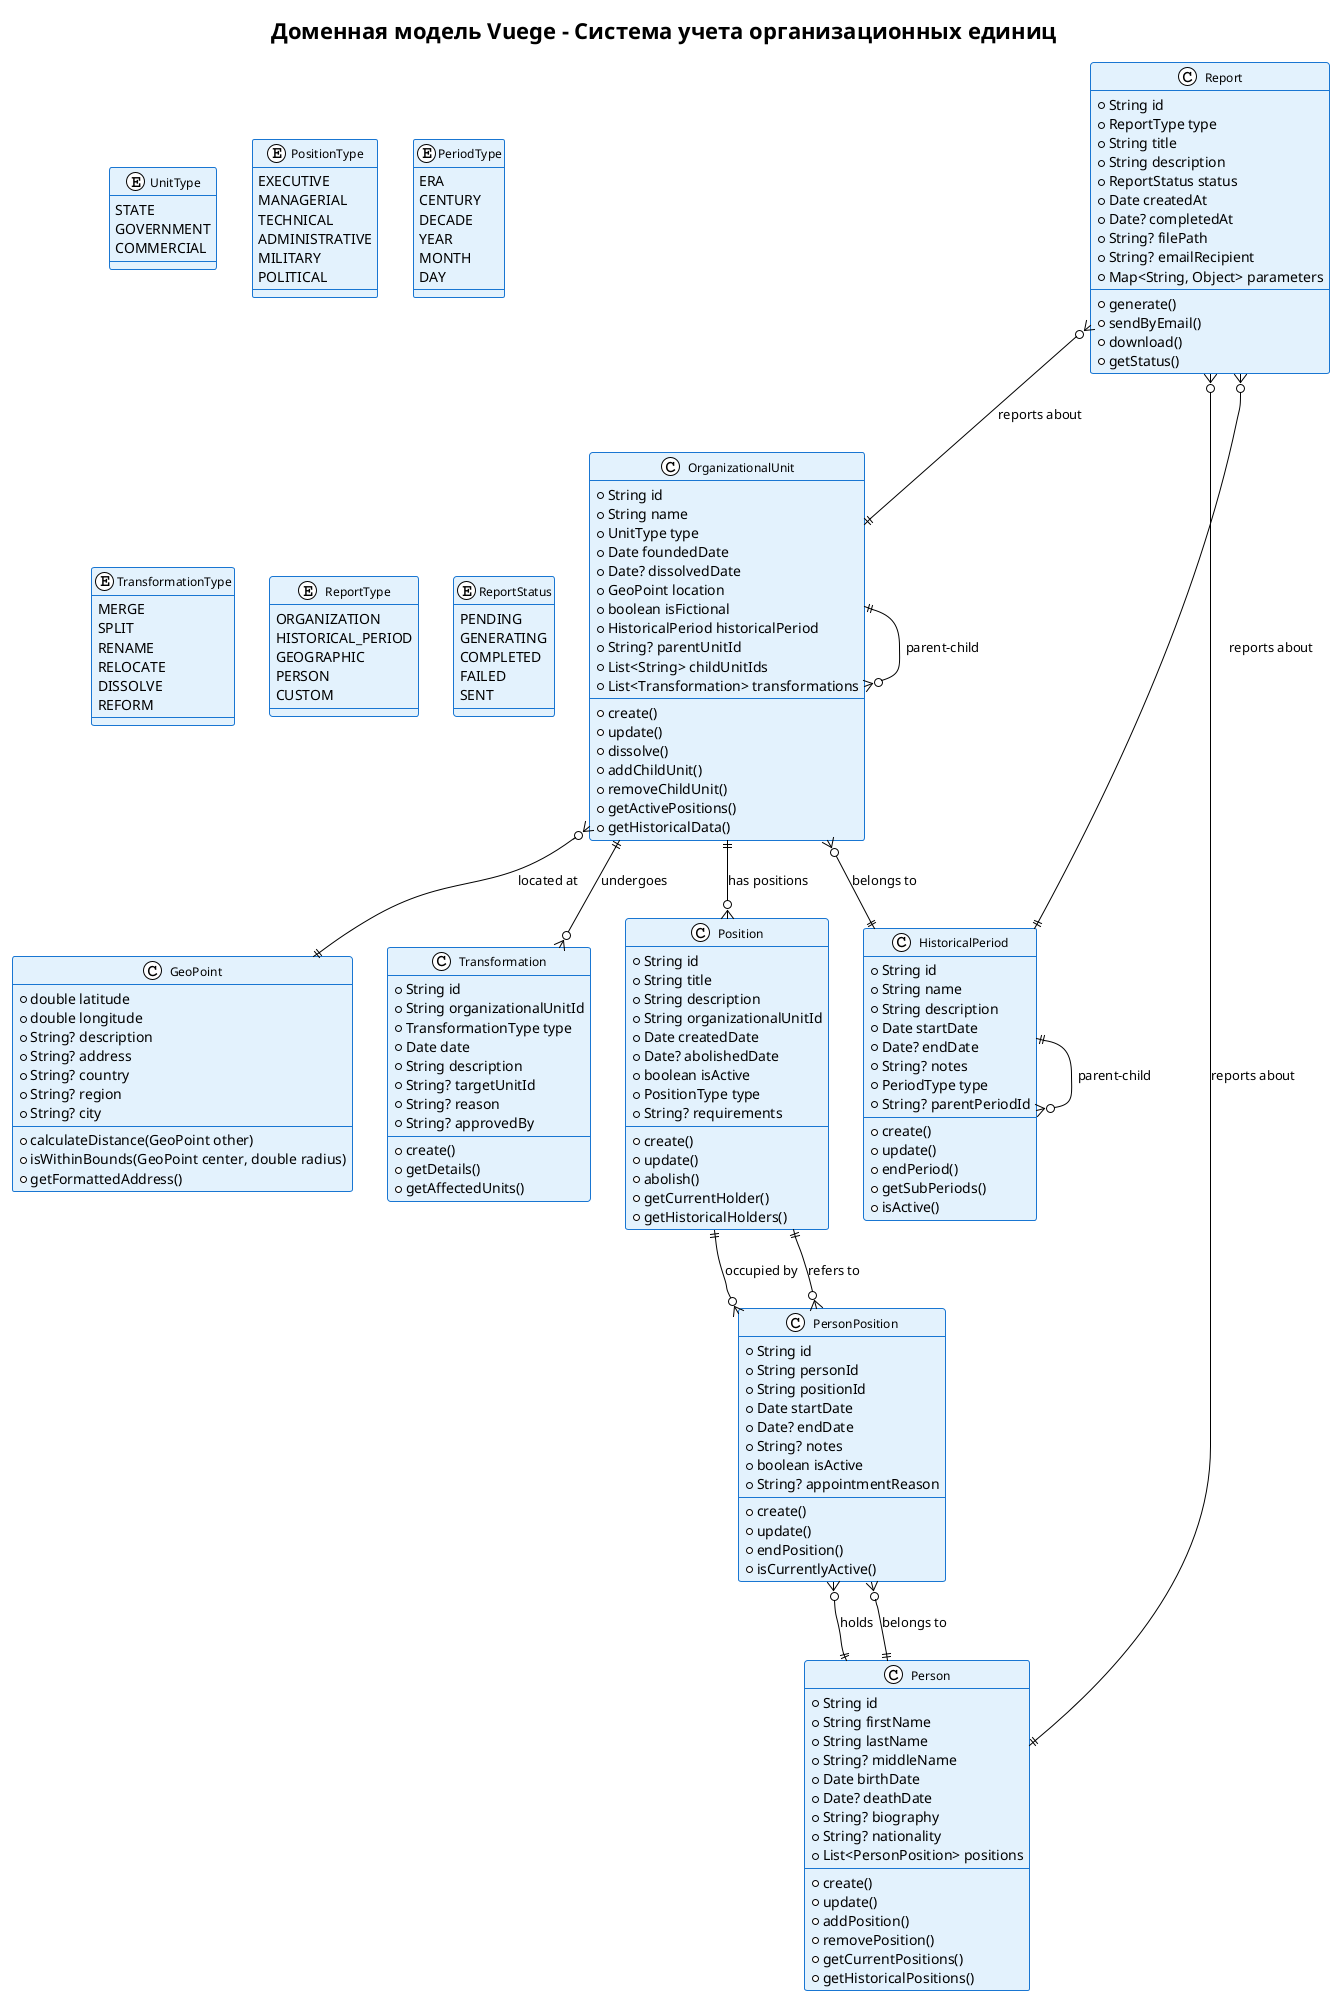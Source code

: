 @startuml domain-model
!theme plain
skinparam backgroundColor #FFFFFF
skinparam class {
    BackgroundColor #E3F2FD
    BorderColor #1976D2
    FontColor #000000
    FontSize 12
}
skinparam enum {
    BackgroundColor #F3E5F5
    BorderColor #7B1FA2
    FontColor #000000
}

title Доменная модель Vuege - Система учета организационных единиц

' Основные сущности доменной модели
class OrganizationalUnit {
    +String id
    +String name
    +UnitType type
    +Date foundedDate
    +Date? dissolvedDate
    +GeoPoint location
    +boolean isFictional
    +HistoricalPeriod historicalPeriod
    +String? parentUnitId
    +List<String> childUnitIds
    +List<Transformation> transformations
    --
    +create()
    +update()
    +dissolve()
    +addChildUnit()
    +removeChildUnit()
    +getActivePositions()
    +getHistoricalData()
}

class Position {
    +String id
    +String title
    +String description
    +String organizationalUnitId
    +Date createdDate
    +Date? abolishedDate
    +boolean isActive
    +PositionType type
    +String? requirements
    --
    +create()
    +update()
    +abolish()
    +getCurrentHolder()
    +getHistoricalHolders()
}

class Person {
    +String id
    +String firstName
    +String lastName
    +String? middleName
    +Date birthDate
    +Date? deathDate
    +String? biography
    +String? nationality
    +List<PersonPosition> positions
    --
    +create()
    +update()
    +addPosition()
    +removePosition()
    +getCurrentPositions()
    +getHistoricalPositions()
}

class PersonPosition {
    +String id
    +String personId
    +String positionId
    +Date startDate
    +Date? endDate
    +String? notes
    +boolean isActive
    +String? appointmentReason
    --
    +create()
    +update()
    +endPosition()
    +isCurrentlyActive()
}

class HistoricalPeriod {
    +String id
    +String name
    +String description
    +Date startDate
    +Date? endDate
    +String? notes
    +PeriodType type
    +String? parentPeriodId
    --
    +create()
    +update()
    +endPeriod()
    +getSubPeriods()
    +isActive()
}

class GeoPoint {
    +double latitude
    +double longitude
    +String? description
    +String? address
    +String? country
    +String? region
    +String? city
    --
    +calculateDistance(GeoPoint other)
    +isWithinBounds(GeoPoint center, double radius)
    +getFormattedAddress()
}

class Transformation {
    +String id
    +String organizationalUnitId
    +TransformationType type
    +Date date
    +String description
    +String? targetUnitId
    +String? reason
    +String? approvedBy
    --
    +create()
    +getDetails()
    +getAffectedUnits()
}

class Report {
    +String id
    +ReportType type
    +String title
    +String description
    +ReportStatus status
    +Date createdAt
    +Date? completedAt
    +String? filePath
    +String? emailRecipient
    +Map<String, Object> parameters
    --
    +generate()
    +sendByEmail()
    +download()
    +getStatus()
}

' Перечисления
enum UnitType {
    STATE
    GOVERNMENT
    COMMERCIAL
}

enum PositionType {
    EXECUTIVE
    MANAGERIAL
    TECHNICAL
    ADMINISTRATIVE
    MILITARY
    POLITICAL
}

enum PeriodType {
    ERA
    CENTURY
    DECADE
    YEAR
    MONTH
    DAY
}

enum TransformationType {
    MERGE
    SPLIT
    RENAME
    RELOCATE
    DISSOLVE
    REFORM
}

enum ReportType {
    ORGANIZATION
    HISTORICAL_PERIOD
    GEOGRAPHIC
    PERSON
    CUSTOM
}

enum ReportStatus {
    PENDING
    GENERATING
    COMPLETED
    FAILED
    SENT
}

' Связи между сущностями
OrganizationalUnit ||--o{ Position : "has positions"
OrganizationalUnit ||--o{ OrganizationalUnit : "parent-child"
OrganizationalUnit ||--o{ Transformation : "undergoes"
OrganizationalUnit }o--|| HistoricalPeriod : "belongs to"
OrganizationalUnit }o--|| GeoPoint : "located at"

Person ||--o{ PersonPosition : "holds"
Position ||--o{ PersonPosition : "occupied by"
PersonPosition }o--|| Person : "belongs to"
PersonPosition }o--|| Position : "refers to"

HistoricalPeriod ||--o{ HistoricalPeriod : "parent-child"

Report }o--|| OrganizationalUnit : "reports about"
Report }o--|| Person : "reports about"
Report }o--|| HistoricalPeriod : "reports about"

@enduml
